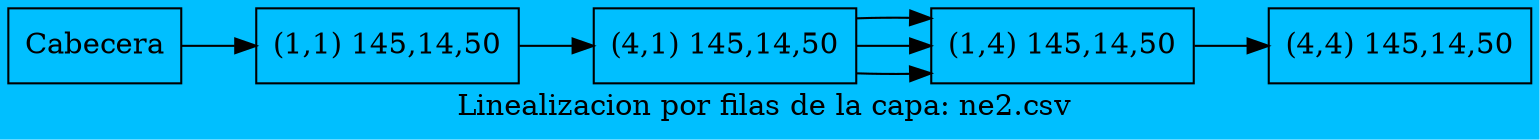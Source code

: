 digraph Grafica{bgcolor=deepskyblue;
rankdir=LR;

node[shape=box]
label = "Linealizacion por filas de la capa: ne2.csv ";
Cabecera [with=1.5];Cabecera->f0
f0[label="(1,1) 145,14,50"]
f0->f1
f1[label="(4,1) 145,14,50"]
f1->f2
f1->f2
f1->f2
f2[label="(1,4) 145,14,50"]
f2->f3
f3[label="(4,4) 145,14,50"]
}
